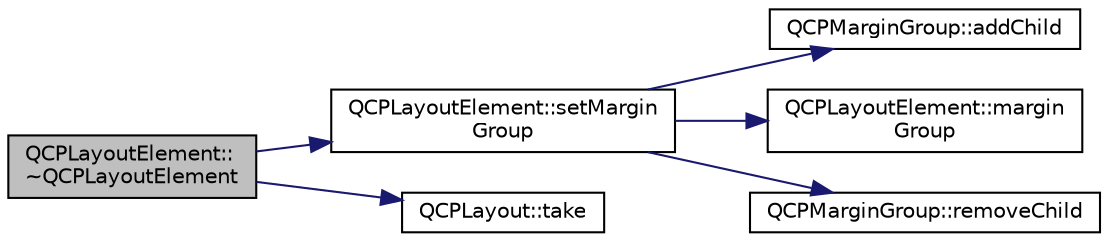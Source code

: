digraph "QCPLayoutElement::~QCPLayoutElement"
{
 // LATEX_PDF_SIZE
  edge [fontname="Helvetica",fontsize="10",labelfontname="Helvetica",labelfontsize="10"];
  node [fontname="Helvetica",fontsize="10",shape=record];
  rankdir="LR";
  Node1 [label="QCPLayoutElement::\l~QCPLayoutElement",height=0.2,width=0.4,color="black", fillcolor="grey75", style="filled", fontcolor="black",tooltip=" "];
  Node1 -> Node2 [color="midnightblue",fontsize="10",style="solid",fontname="Helvetica"];
  Node2 [label="QCPLayoutElement::setMargin\lGroup",height=0.2,width=0.4,color="black", fillcolor="white", style="filled",URL="$classQCPLayoutElement.html#a516e56f76b6bc100e8e71d329866847d",tooltip=" "];
  Node2 -> Node3 [color="midnightblue",fontsize="10",style="solid",fontname="Helvetica"];
  Node3 [label="QCPMarginGroup::addChild",height=0.2,width=0.4,color="black", fillcolor="white", style="filled",URL="$classQCPMarginGroup.html#acb9c3a35acec655c2895b7eb95ee0524",tooltip=" "];
  Node2 -> Node4 [color="midnightblue",fontsize="10",style="solid",fontname="Helvetica"];
  Node4 [label="QCPLayoutElement::margin\lGroup",height=0.2,width=0.4,color="black", fillcolor="white", style="filled",URL="$classQCPLayoutElement.html#a8af6bcf81e12fe1d6f44490f34522b90",tooltip=" "];
  Node2 -> Node5 [color="midnightblue",fontsize="10",style="solid",fontname="Helvetica"];
  Node5 [label="QCPMarginGroup::removeChild",height=0.2,width=0.4,color="black", fillcolor="white", style="filled",URL="$classQCPMarginGroup.html#a20ab3286062957d99b58db683fe725b0",tooltip=" "];
  Node1 -> Node6 [color="midnightblue",fontsize="10",style="solid",fontname="Helvetica"];
  Node6 [label="QCPLayout::take",height=0.2,width=0.4,color="black", fillcolor="white", style="filled",URL="$classQCPLayout.html#ada26cd17e56472b0b4d7fbbc96873e4c",tooltip=" "];
}
